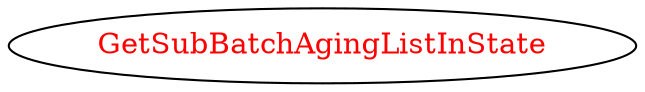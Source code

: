digraph dependencyGraph {
 concentrate=true;
 ranksep="2.0";
 rankdir="LR"; 
 splines="ortho";
"GetSubBatchAgingListInState" [fontcolor="red"];
}